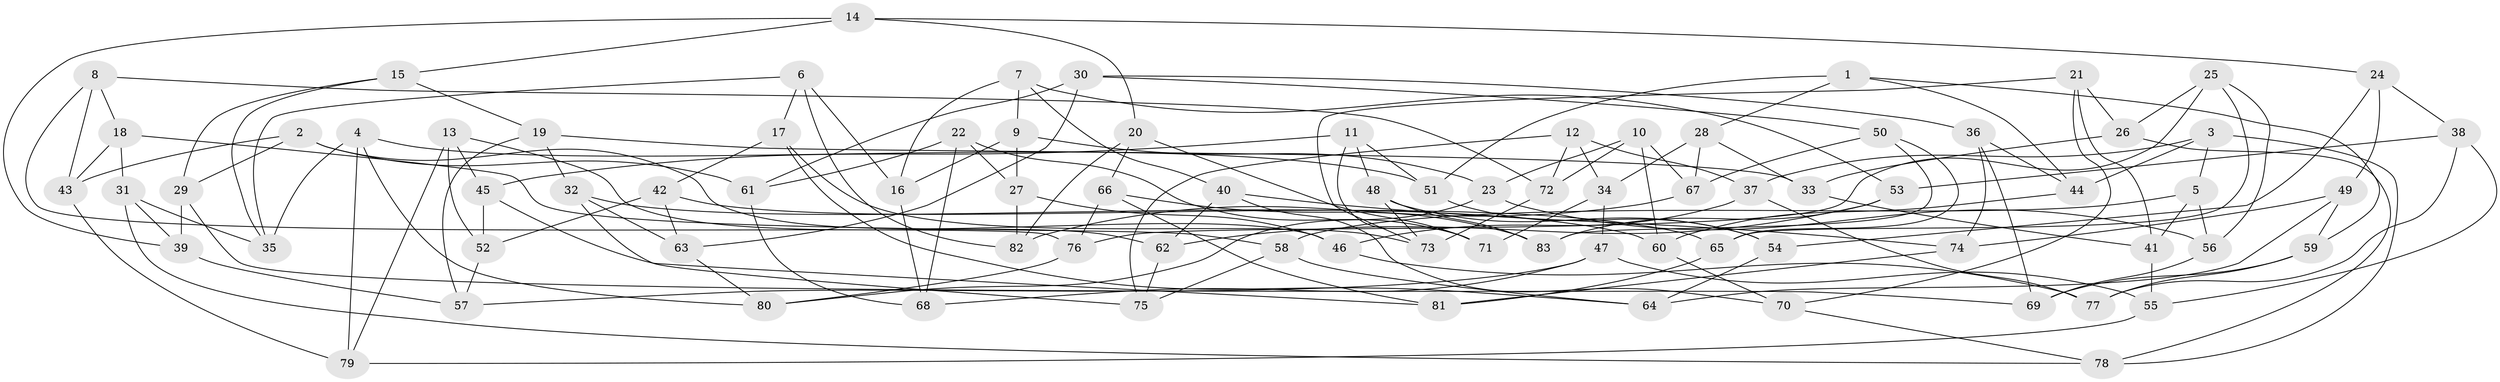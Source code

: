 // coarse degree distribution, {6: 0.48, 5: 0.18, 4: 0.32, 3: 0.02}
// Generated by graph-tools (version 1.1) at 2025/24/03/03/25 07:24:24]
// undirected, 83 vertices, 166 edges
graph export_dot {
graph [start="1"]
  node [color=gray90,style=filled];
  1;
  2;
  3;
  4;
  5;
  6;
  7;
  8;
  9;
  10;
  11;
  12;
  13;
  14;
  15;
  16;
  17;
  18;
  19;
  20;
  21;
  22;
  23;
  24;
  25;
  26;
  27;
  28;
  29;
  30;
  31;
  32;
  33;
  34;
  35;
  36;
  37;
  38;
  39;
  40;
  41;
  42;
  43;
  44;
  45;
  46;
  47;
  48;
  49;
  50;
  51;
  52;
  53;
  54;
  55;
  56;
  57;
  58;
  59;
  60;
  61;
  62;
  63;
  64;
  65;
  66;
  67;
  68;
  69;
  70;
  71;
  72;
  73;
  74;
  75;
  76;
  77;
  78;
  79;
  80;
  81;
  82;
  83;
  1 -- 59;
  1 -- 51;
  1 -- 28;
  1 -- 44;
  2 -- 29;
  2 -- 46;
  2 -- 61;
  2 -- 43;
  3 -- 5;
  3 -- 44;
  3 -- 37;
  3 -- 78;
  4 -- 35;
  4 -- 51;
  4 -- 80;
  4 -- 79;
  5 -- 41;
  5 -- 58;
  5 -- 56;
  6 -- 16;
  6 -- 17;
  6 -- 82;
  6 -- 35;
  7 -- 16;
  7 -- 40;
  7 -- 9;
  7 -- 53;
  8 -- 72;
  8 -- 18;
  8 -- 76;
  8 -- 43;
  9 -- 23;
  9 -- 27;
  9 -- 16;
  10 -- 23;
  10 -- 67;
  10 -- 60;
  10 -- 72;
  11 -- 71;
  11 -- 48;
  11 -- 45;
  11 -- 51;
  12 -- 37;
  12 -- 72;
  12 -- 34;
  12 -- 75;
  13 -- 52;
  13 -- 45;
  13 -- 62;
  13 -- 79;
  14 -- 24;
  14 -- 39;
  14 -- 15;
  14 -- 20;
  15 -- 35;
  15 -- 19;
  15 -- 29;
  16 -- 68;
  17 -- 64;
  17 -- 73;
  17 -- 42;
  18 -- 43;
  18 -- 31;
  18 -- 58;
  19 -- 57;
  19 -- 33;
  19 -- 32;
  20 -- 66;
  20 -- 71;
  20 -- 82;
  21 -- 41;
  21 -- 26;
  21 -- 70;
  21 -- 73;
  22 -- 61;
  22 -- 71;
  22 -- 68;
  22 -- 27;
  23 -- 56;
  23 -- 80;
  24 -- 49;
  24 -- 38;
  24 -- 54;
  25 -- 76;
  25 -- 56;
  25 -- 65;
  25 -- 26;
  26 -- 78;
  26 -- 33;
  27 -- 46;
  27 -- 82;
  28 -- 34;
  28 -- 67;
  28 -- 33;
  29 -- 69;
  29 -- 39;
  30 -- 63;
  30 -- 50;
  30 -- 61;
  30 -- 36;
  31 -- 39;
  31 -- 35;
  31 -- 78;
  32 -- 63;
  32 -- 75;
  32 -- 60;
  33 -- 41;
  34 -- 71;
  34 -- 47;
  36 -- 74;
  36 -- 69;
  36 -- 44;
  37 -- 46;
  37 -- 77;
  38 -- 53;
  38 -- 77;
  38 -- 55;
  39 -- 57;
  40 -- 62;
  40 -- 74;
  40 -- 70;
  41 -- 55;
  42 -- 52;
  42 -- 65;
  42 -- 63;
  43 -- 79;
  44 -- 60;
  45 -- 52;
  45 -- 81;
  46 -- 77;
  47 -- 68;
  47 -- 55;
  47 -- 57;
  48 -- 73;
  48 -- 54;
  48 -- 83;
  49 -- 74;
  49 -- 59;
  49 -- 64;
  50 -- 67;
  50 -- 83;
  50 -- 65;
  51 -- 54;
  52 -- 57;
  53 -- 83;
  53 -- 62;
  54 -- 64;
  55 -- 79;
  56 -- 69;
  58 -- 75;
  58 -- 64;
  59 -- 69;
  59 -- 77;
  60 -- 70;
  61 -- 68;
  62 -- 75;
  63 -- 80;
  65 -- 81;
  66 -- 83;
  66 -- 76;
  66 -- 81;
  67 -- 82;
  70 -- 78;
  72 -- 73;
  74 -- 81;
  76 -- 80;
}
